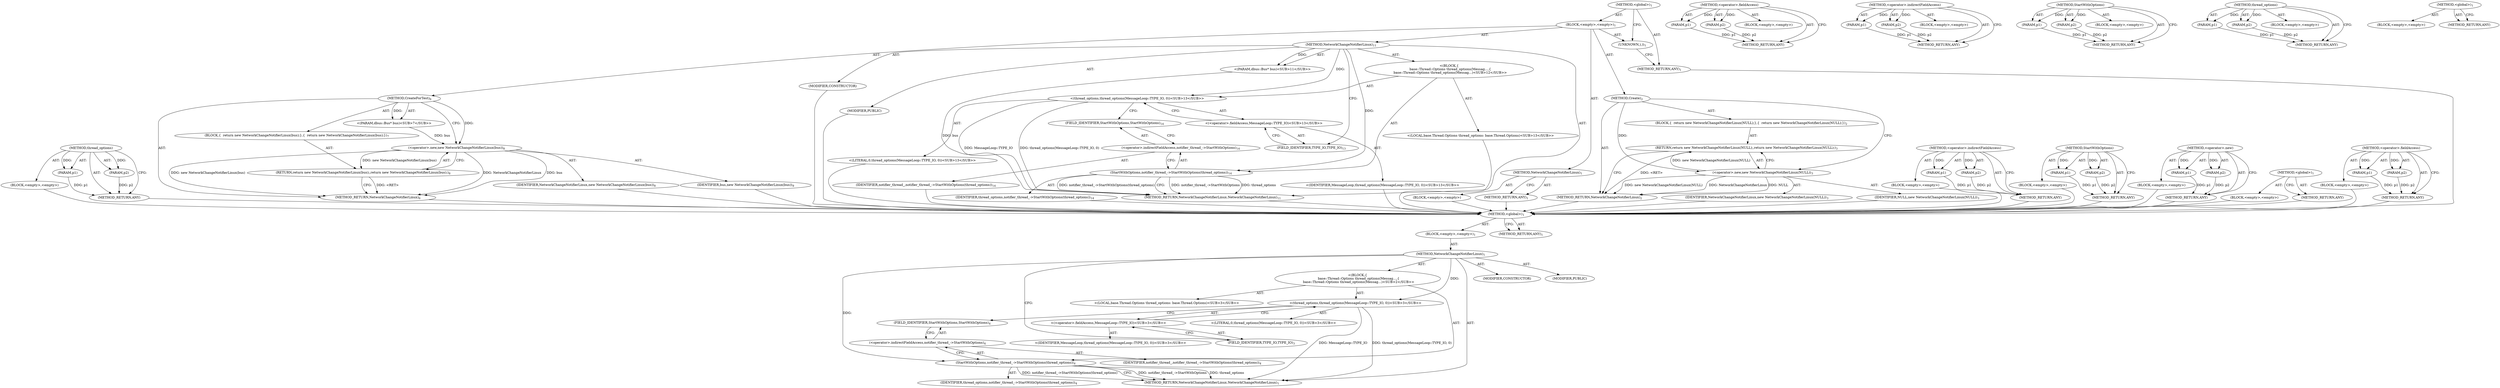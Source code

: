 digraph "&lt;operator&gt;.fieldAccess" {
vulnerable_6 [label=<(METHOD,&lt;global&gt;)<SUB>1</SUB>>];
vulnerable_7 [label=<(BLOCK,&lt;empty&gt;,&lt;empty&gt;)<SUB>1</SUB>>];
vulnerable_8 [label=<(METHOD,NetworkChangeNotifierLinux)<SUB>1</SUB>>];
vulnerable_9 [label="<(BLOCK,{
  base::Thread::Options thread_options(Messag...,{
  base::Thread::Options thread_options(Messag...)<SUB>2</SUB>>"];
vulnerable_10 [label="<(LOCAL,base.Thread.Options thread_options: base.Thread.Options)<SUB>3</SUB>>"];
vulnerable_11 [label="<(thread_options,thread_options(MessageLoop::TYPE_IO, 0))<SUB>3</SUB>>"];
vulnerable_12 [label="<(&lt;operator&gt;.fieldAccess,MessageLoop::TYPE_IO)<SUB>3</SUB>>"];
vulnerable_13 [label="<(IDENTIFIER,MessageLoop,thread_options(MessageLoop::TYPE_IO, 0))<SUB>3</SUB>>"];
vulnerable_14 [label=<(FIELD_IDENTIFIER,TYPE_IO,TYPE_IO)<SUB>3</SUB>>];
vulnerable_15 [label="<(LITERAL,0,thread_options(MessageLoop::TYPE_IO, 0))<SUB>3</SUB>>"];
vulnerable_16 [label=<(StartWithOptions,notifier_thread_-&gt;StartWithOptions(thread_options))<SUB>4</SUB>>];
vulnerable_17 [label=<(&lt;operator&gt;.indirectFieldAccess,notifier_thread_-&gt;StartWithOptions)<SUB>4</SUB>>];
vulnerable_18 [label=<(IDENTIFIER,notifier_thread_,notifier_thread_-&gt;StartWithOptions(thread_options))<SUB>4</SUB>>];
vulnerable_19 [label=<(FIELD_IDENTIFIER,StartWithOptions,StartWithOptions)<SUB>4</SUB>>];
vulnerable_20 [label=<(IDENTIFIER,thread_options,notifier_thread_-&gt;StartWithOptions(thread_options))<SUB>4</SUB>>];
vulnerable_21 [label=<(MODIFIER,CONSTRUCTOR)>];
vulnerable_22 [label=<(MODIFIER,PUBLIC)>];
vulnerable_23 [label=<(METHOD_RETURN,NetworkChangeNotifierLinux.NetworkChangeNotifierLinux)<SUB>1</SUB>>];
vulnerable_25 [label=<(METHOD_RETURN,ANY)<SUB>1</SUB>>];
vulnerable_49 [label=<(METHOD,&lt;operator&gt;.fieldAccess)>];
vulnerable_50 [label=<(PARAM,p1)>];
vulnerable_51 [label=<(PARAM,p2)>];
vulnerable_52 [label=<(BLOCK,&lt;empty&gt;,&lt;empty&gt;)>];
vulnerable_53 [label=<(METHOD_RETURN,ANY)>];
vulnerable_59 [label=<(METHOD,&lt;operator&gt;.indirectFieldAccess)>];
vulnerable_60 [label=<(PARAM,p1)>];
vulnerable_61 [label=<(PARAM,p2)>];
vulnerable_62 [label=<(BLOCK,&lt;empty&gt;,&lt;empty&gt;)>];
vulnerable_63 [label=<(METHOD_RETURN,ANY)>];
vulnerable_54 [label=<(METHOD,StartWithOptions)>];
vulnerable_55 [label=<(PARAM,p1)>];
vulnerable_56 [label=<(PARAM,p2)>];
vulnerable_57 [label=<(BLOCK,&lt;empty&gt;,&lt;empty&gt;)>];
vulnerable_58 [label=<(METHOD_RETURN,ANY)>];
vulnerable_44 [label=<(METHOD,thread_options)>];
vulnerable_45 [label=<(PARAM,p1)>];
vulnerable_46 [label=<(PARAM,p2)>];
vulnerable_47 [label=<(BLOCK,&lt;empty&gt;,&lt;empty&gt;)>];
vulnerable_48 [label=<(METHOD_RETURN,ANY)>];
vulnerable_38 [label=<(METHOD,&lt;global&gt;)<SUB>1</SUB>>];
vulnerable_39 [label=<(BLOCK,&lt;empty&gt;,&lt;empty&gt;)>];
vulnerable_40 [label=<(METHOD_RETURN,ANY)>];
fixed_76 [label=<(METHOD,thread_options)>];
fixed_77 [label=<(PARAM,p1)>];
fixed_78 [label=<(PARAM,p2)>];
fixed_79 [label=<(BLOCK,&lt;empty&gt;,&lt;empty&gt;)>];
fixed_80 [label=<(METHOD_RETURN,ANY)>];
fixed_6 [label=<(METHOD,&lt;global&gt;)<SUB>1</SUB>>];
fixed_7 [label=<(BLOCK,&lt;empty&gt;,&lt;empty&gt;)<SUB>1</SUB>>];
fixed_8 [label=<(METHOD,NetworkChangeNotifierLinux)<SUB>1</SUB>>];
fixed_9 [label=<(BLOCK,&lt;empty&gt;,&lt;empty&gt;)>];
fixed_10 [label=<(METHOD_RETURN,ANY)<SUB>1</SUB>>];
fixed_12 [label=<(UNKNOWN,),))<SUB>1</SUB>>];
fixed_13 [label=<(METHOD,Create)<SUB>2</SUB>>];
fixed_14 [label=<(BLOCK,{
  return new NetworkChangeNotifierLinux(NULL);
},{
  return new NetworkChangeNotifierLinux(NULL);
})<SUB>2</SUB>>];
fixed_15 [label=<(RETURN,return new NetworkChangeNotifierLinux(NULL);,return new NetworkChangeNotifierLinux(NULL);)<SUB>3</SUB>>];
fixed_16 [label=<(&lt;operator&gt;.new,new NetworkChangeNotifierLinux(NULL))<SUB>3</SUB>>];
fixed_17 [label=<(IDENTIFIER,NetworkChangeNotifierLinux,new NetworkChangeNotifierLinux(NULL))<SUB>3</SUB>>];
fixed_18 [label=<(IDENTIFIER,NULL,new NetworkChangeNotifierLinux(NULL))<SUB>3</SUB>>];
fixed_19 [label=<(METHOD_RETURN,NetworkChangeNotifierLinux)<SUB>2</SUB>>];
fixed_21 [label=<(METHOD,CreateForTest)<SUB>6</SUB>>];
fixed_22 [label="<(PARAM,dbus::Bus* bus)<SUB>7</SUB>>"];
fixed_23 [label=<(BLOCK,{
  return new NetworkChangeNotifierLinux(bus);
},{
  return new NetworkChangeNotifierLinux(bus);
})<SUB>7</SUB>>];
fixed_24 [label=<(RETURN,return new NetworkChangeNotifierLinux(bus);,return new NetworkChangeNotifierLinux(bus);)<SUB>8</SUB>>];
fixed_25 [label=<(&lt;operator&gt;.new,new NetworkChangeNotifierLinux(bus))<SUB>8</SUB>>];
fixed_26 [label=<(IDENTIFIER,NetworkChangeNotifierLinux,new NetworkChangeNotifierLinux(bus))<SUB>8</SUB>>];
fixed_27 [label=<(IDENTIFIER,bus,new NetworkChangeNotifierLinux(bus))<SUB>8</SUB>>];
fixed_28 [label=<(METHOD_RETURN,NetworkChangeNotifierLinux)<SUB>6</SUB>>];
fixed_30 [label=<(METHOD,NetworkChangeNotifierLinux)<SUB>11</SUB>>];
fixed_31 [label="<(PARAM,dbus::Bus* bus)<SUB>11</SUB>>"];
fixed_32 [label="<(BLOCK,{
  base::Thread::Options thread_options(Messag...,{
  base::Thread::Options thread_options(Messag...)<SUB>12</SUB>>"];
fixed_33 [label="<(LOCAL,base.Thread.Options thread_options: base.Thread.Options)<SUB>13</SUB>>"];
fixed_34 [label="<(thread_options,thread_options(MessageLoop::TYPE_IO, 0))<SUB>13</SUB>>"];
fixed_35 [label="<(&lt;operator&gt;.fieldAccess,MessageLoop::TYPE_IO)<SUB>13</SUB>>"];
fixed_36 [label="<(IDENTIFIER,MessageLoop,thread_options(MessageLoop::TYPE_IO, 0))<SUB>13</SUB>>"];
fixed_37 [label=<(FIELD_IDENTIFIER,TYPE_IO,TYPE_IO)<SUB>13</SUB>>];
fixed_38 [label="<(LITERAL,0,thread_options(MessageLoop::TYPE_IO, 0))<SUB>13</SUB>>"];
fixed_39 [label=<(StartWithOptions,notifier_thread_-&gt;StartWithOptions(thread_options))<SUB>14</SUB>>];
fixed_40 [label=<(&lt;operator&gt;.indirectFieldAccess,notifier_thread_-&gt;StartWithOptions)<SUB>14</SUB>>];
fixed_41 [label=<(IDENTIFIER,notifier_thread_,notifier_thread_-&gt;StartWithOptions(thread_options))<SUB>14</SUB>>];
fixed_42 [label=<(FIELD_IDENTIFIER,StartWithOptions,StartWithOptions)<SUB>14</SUB>>];
fixed_43 [label=<(IDENTIFIER,thread_options,notifier_thread_-&gt;StartWithOptions(thread_options))<SUB>14</SUB>>];
fixed_44 [label=<(MODIFIER,CONSTRUCTOR)>];
fixed_45 [label=<(MODIFIER,PUBLIC)>];
fixed_46 [label=<(METHOD_RETURN,NetworkChangeNotifierLinux.NetworkChangeNotifierLinux)<SUB>11</SUB>>];
fixed_48 [label=<(METHOD_RETURN,ANY)<SUB>1</SUB>>];
fixed_91 [label=<(METHOD,&lt;operator&gt;.indirectFieldAccess)>];
fixed_92 [label=<(PARAM,p1)>];
fixed_93 [label=<(PARAM,p2)>];
fixed_94 [label=<(BLOCK,&lt;empty&gt;,&lt;empty&gt;)>];
fixed_95 [label=<(METHOD_RETURN,ANY)>];
fixed_86 [label=<(METHOD,StartWithOptions)>];
fixed_87 [label=<(PARAM,p1)>];
fixed_88 [label=<(PARAM,p2)>];
fixed_89 [label=<(BLOCK,&lt;empty&gt;,&lt;empty&gt;)>];
fixed_90 [label=<(METHOD_RETURN,ANY)>];
fixed_71 [label=<(METHOD,&lt;operator&gt;.new)>];
fixed_72 [label=<(PARAM,p1)>];
fixed_73 [label=<(PARAM,p2)>];
fixed_74 [label=<(BLOCK,&lt;empty&gt;,&lt;empty&gt;)>];
fixed_75 [label=<(METHOD_RETURN,ANY)>];
fixed_65 [label=<(METHOD,&lt;global&gt;)<SUB>1</SUB>>];
fixed_66 [label=<(BLOCK,&lt;empty&gt;,&lt;empty&gt;)>];
fixed_67 [label=<(METHOD_RETURN,ANY)>];
fixed_81 [label=<(METHOD,&lt;operator&gt;.fieldAccess)>];
fixed_82 [label=<(PARAM,p1)>];
fixed_83 [label=<(PARAM,p2)>];
fixed_84 [label=<(BLOCK,&lt;empty&gt;,&lt;empty&gt;)>];
fixed_85 [label=<(METHOD_RETURN,ANY)>];
vulnerable_6 -> vulnerable_7  [key=0, label="AST: "];
vulnerable_6 -> vulnerable_25  [key=0, label="AST: "];
vulnerable_6 -> vulnerable_25  [key=1, label="CFG: "];
vulnerable_7 -> vulnerable_8  [key=0, label="AST: "];
vulnerable_8 -> vulnerable_9  [key=0, label="AST: "];
vulnerable_8 -> vulnerable_21  [key=0, label="AST: "];
vulnerable_8 -> vulnerable_22  [key=0, label="AST: "];
vulnerable_8 -> vulnerable_23  [key=0, label="AST: "];
vulnerable_8 -> vulnerable_14  [key=0, label="CFG: "];
vulnerable_8 -> vulnerable_11  [key=0, label="DDG: "];
vulnerable_8 -> vulnerable_16  [key=0, label="DDG: "];
vulnerable_9 -> vulnerable_10  [key=0, label="AST: "];
vulnerable_9 -> vulnerable_11  [key=0, label="AST: "];
vulnerable_9 -> vulnerable_16  [key=0, label="AST: "];
vulnerable_11 -> vulnerable_12  [key=0, label="AST: "];
vulnerable_11 -> vulnerable_15  [key=0, label="AST: "];
vulnerable_11 -> vulnerable_19  [key=0, label="CFG: "];
vulnerable_11 -> vulnerable_23  [key=0, label="DDG: MessageLoop::TYPE_IO"];
vulnerable_11 -> vulnerable_23  [key=1, label="DDG: thread_options(MessageLoop::TYPE_IO, 0)"];
vulnerable_12 -> vulnerable_13  [key=0, label="AST: "];
vulnerable_12 -> vulnerable_14  [key=0, label="AST: "];
vulnerable_12 -> vulnerable_11  [key=0, label="CFG: "];
vulnerable_14 -> vulnerable_12  [key=0, label="CFG: "];
vulnerable_16 -> vulnerable_17  [key=0, label="AST: "];
vulnerable_16 -> vulnerable_20  [key=0, label="AST: "];
vulnerable_16 -> vulnerable_23  [key=0, label="CFG: "];
vulnerable_16 -> vulnerable_23  [key=1, label="DDG: notifier_thread_-&gt;StartWithOptions"];
vulnerable_16 -> vulnerable_23  [key=2, label="DDG: thread_options"];
vulnerable_16 -> vulnerable_23  [key=3, label="DDG: notifier_thread_-&gt;StartWithOptions(thread_options)"];
vulnerable_17 -> vulnerable_18  [key=0, label="AST: "];
vulnerable_17 -> vulnerable_19  [key=0, label="AST: "];
vulnerable_17 -> vulnerable_16  [key=0, label="CFG: "];
vulnerable_19 -> vulnerable_17  [key=0, label="CFG: "];
vulnerable_49 -> vulnerable_50  [key=0, label="AST: "];
vulnerable_49 -> vulnerable_50  [key=1, label="DDG: "];
vulnerable_49 -> vulnerable_52  [key=0, label="AST: "];
vulnerable_49 -> vulnerable_51  [key=0, label="AST: "];
vulnerable_49 -> vulnerable_51  [key=1, label="DDG: "];
vulnerable_49 -> vulnerable_53  [key=0, label="AST: "];
vulnerable_49 -> vulnerable_53  [key=1, label="CFG: "];
vulnerable_50 -> vulnerable_53  [key=0, label="DDG: p1"];
vulnerable_51 -> vulnerable_53  [key=0, label="DDG: p2"];
vulnerable_59 -> vulnerable_60  [key=0, label="AST: "];
vulnerable_59 -> vulnerable_60  [key=1, label="DDG: "];
vulnerable_59 -> vulnerable_62  [key=0, label="AST: "];
vulnerable_59 -> vulnerable_61  [key=0, label="AST: "];
vulnerable_59 -> vulnerable_61  [key=1, label="DDG: "];
vulnerable_59 -> vulnerable_63  [key=0, label="AST: "];
vulnerable_59 -> vulnerable_63  [key=1, label="CFG: "];
vulnerable_60 -> vulnerable_63  [key=0, label="DDG: p1"];
vulnerable_61 -> vulnerable_63  [key=0, label="DDG: p2"];
vulnerable_54 -> vulnerable_55  [key=0, label="AST: "];
vulnerable_54 -> vulnerable_55  [key=1, label="DDG: "];
vulnerable_54 -> vulnerable_57  [key=0, label="AST: "];
vulnerable_54 -> vulnerable_56  [key=0, label="AST: "];
vulnerable_54 -> vulnerable_56  [key=1, label="DDG: "];
vulnerable_54 -> vulnerable_58  [key=0, label="AST: "];
vulnerable_54 -> vulnerable_58  [key=1, label="CFG: "];
vulnerable_55 -> vulnerable_58  [key=0, label="DDG: p1"];
vulnerable_56 -> vulnerable_58  [key=0, label="DDG: p2"];
vulnerable_44 -> vulnerable_45  [key=0, label="AST: "];
vulnerable_44 -> vulnerable_45  [key=1, label="DDG: "];
vulnerable_44 -> vulnerable_47  [key=0, label="AST: "];
vulnerable_44 -> vulnerable_46  [key=0, label="AST: "];
vulnerable_44 -> vulnerable_46  [key=1, label="DDG: "];
vulnerable_44 -> vulnerable_48  [key=0, label="AST: "];
vulnerable_44 -> vulnerable_48  [key=1, label="CFG: "];
vulnerable_45 -> vulnerable_48  [key=0, label="DDG: p1"];
vulnerable_46 -> vulnerable_48  [key=0, label="DDG: p2"];
vulnerable_38 -> vulnerable_39  [key=0, label="AST: "];
vulnerable_38 -> vulnerable_40  [key=0, label="AST: "];
vulnerable_38 -> vulnerable_40  [key=1, label="CFG: "];
fixed_76 -> fixed_77  [key=0, label="AST: "];
fixed_76 -> fixed_77  [key=1, label="DDG: "];
fixed_76 -> fixed_79  [key=0, label="AST: "];
fixed_76 -> fixed_78  [key=0, label="AST: "];
fixed_76 -> fixed_78  [key=1, label="DDG: "];
fixed_76 -> fixed_80  [key=0, label="AST: "];
fixed_76 -> fixed_80  [key=1, label="CFG: "];
fixed_77 -> fixed_80  [key=0, label="DDG: p1"];
fixed_78 -> fixed_80  [key=0, label="DDG: p2"];
fixed_79 -> vulnerable_6  [key=0];
fixed_80 -> vulnerable_6  [key=0];
fixed_6 -> fixed_7  [key=0, label="AST: "];
fixed_6 -> fixed_48  [key=0, label="AST: "];
fixed_6 -> fixed_12  [key=0, label="CFG: "];
fixed_7 -> fixed_8  [key=0, label="AST: "];
fixed_7 -> fixed_12  [key=0, label="AST: "];
fixed_7 -> fixed_13  [key=0, label="AST: "];
fixed_7 -> fixed_21  [key=0, label="AST: "];
fixed_7 -> fixed_30  [key=0, label="AST: "];
fixed_8 -> fixed_9  [key=0, label="AST: "];
fixed_8 -> fixed_10  [key=0, label="AST: "];
fixed_8 -> fixed_10  [key=1, label="CFG: "];
fixed_9 -> vulnerable_6  [key=0];
fixed_10 -> vulnerable_6  [key=0];
fixed_12 -> fixed_48  [key=0, label="CFG: "];
fixed_13 -> fixed_14  [key=0, label="AST: "];
fixed_13 -> fixed_19  [key=0, label="AST: "];
fixed_13 -> fixed_16  [key=0, label="CFG: "];
fixed_13 -> fixed_16  [key=1, label="DDG: "];
fixed_14 -> fixed_15  [key=0, label="AST: "];
fixed_15 -> fixed_16  [key=0, label="AST: "];
fixed_15 -> fixed_19  [key=0, label="CFG: "];
fixed_15 -> fixed_19  [key=1, label="DDG: &lt;RET&gt;"];
fixed_16 -> fixed_17  [key=0, label="AST: "];
fixed_16 -> fixed_18  [key=0, label="AST: "];
fixed_16 -> fixed_15  [key=0, label="CFG: "];
fixed_16 -> fixed_15  [key=1, label="DDG: new NetworkChangeNotifierLinux(NULL)"];
fixed_16 -> fixed_19  [key=0, label="DDG: NetworkChangeNotifierLinux"];
fixed_16 -> fixed_19  [key=1, label="DDG: NULL"];
fixed_16 -> fixed_19  [key=2, label="DDG: new NetworkChangeNotifierLinux(NULL)"];
fixed_17 -> vulnerable_6  [key=0];
fixed_18 -> vulnerable_6  [key=0];
fixed_19 -> vulnerable_6  [key=0];
fixed_21 -> fixed_22  [key=0, label="AST: "];
fixed_21 -> fixed_22  [key=1, label="DDG: "];
fixed_21 -> fixed_23  [key=0, label="AST: "];
fixed_21 -> fixed_28  [key=0, label="AST: "];
fixed_21 -> fixed_25  [key=0, label="CFG: "];
fixed_21 -> fixed_25  [key=1, label="DDG: "];
fixed_22 -> fixed_25  [key=0, label="DDG: bus"];
fixed_23 -> fixed_24  [key=0, label="AST: "];
fixed_24 -> fixed_25  [key=0, label="AST: "];
fixed_24 -> fixed_28  [key=0, label="CFG: "];
fixed_24 -> fixed_28  [key=1, label="DDG: &lt;RET&gt;"];
fixed_25 -> fixed_26  [key=0, label="AST: "];
fixed_25 -> fixed_27  [key=0, label="AST: "];
fixed_25 -> fixed_24  [key=0, label="CFG: "];
fixed_25 -> fixed_24  [key=1, label="DDG: new NetworkChangeNotifierLinux(bus)"];
fixed_25 -> fixed_28  [key=0, label="DDG: NetworkChangeNotifierLinux"];
fixed_25 -> fixed_28  [key=1, label="DDG: bus"];
fixed_25 -> fixed_28  [key=2, label="DDG: new NetworkChangeNotifierLinux(bus)"];
fixed_26 -> vulnerable_6  [key=0];
fixed_27 -> vulnerable_6  [key=0];
fixed_28 -> vulnerable_6  [key=0];
fixed_30 -> fixed_31  [key=0, label="AST: "];
fixed_30 -> fixed_31  [key=1, label="DDG: "];
fixed_30 -> fixed_32  [key=0, label="AST: "];
fixed_30 -> fixed_44  [key=0, label="AST: "];
fixed_30 -> fixed_45  [key=0, label="AST: "];
fixed_30 -> fixed_46  [key=0, label="AST: "];
fixed_30 -> fixed_37  [key=0, label="CFG: "];
fixed_30 -> fixed_34  [key=0, label="DDG: "];
fixed_30 -> fixed_39  [key=0, label="DDG: "];
fixed_31 -> fixed_46  [key=0, label="DDG: bus"];
fixed_32 -> fixed_33  [key=0, label="AST: "];
fixed_32 -> fixed_34  [key=0, label="AST: "];
fixed_32 -> fixed_39  [key=0, label="AST: "];
fixed_33 -> vulnerable_6  [key=0];
fixed_34 -> fixed_35  [key=0, label="AST: "];
fixed_34 -> fixed_38  [key=0, label="AST: "];
fixed_34 -> fixed_42  [key=0, label="CFG: "];
fixed_34 -> fixed_46  [key=0, label="DDG: MessageLoop::TYPE_IO"];
fixed_34 -> fixed_46  [key=1, label="DDG: thread_options(MessageLoop::TYPE_IO, 0)"];
fixed_35 -> fixed_36  [key=0, label="AST: "];
fixed_35 -> fixed_37  [key=0, label="AST: "];
fixed_35 -> fixed_34  [key=0, label="CFG: "];
fixed_36 -> vulnerable_6  [key=0];
fixed_37 -> fixed_35  [key=0, label="CFG: "];
fixed_38 -> vulnerable_6  [key=0];
fixed_39 -> fixed_40  [key=0, label="AST: "];
fixed_39 -> fixed_43  [key=0, label="AST: "];
fixed_39 -> fixed_46  [key=0, label="CFG: "];
fixed_39 -> fixed_46  [key=1, label="DDG: notifier_thread_-&gt;StartWithOptions"];
fixed_39 -> fixed_46  [key=2, label="DDG: thread_options"];
fixed_39 -> fixed_46  [key=3, label="DDG: notifier_thread_-&gt;StartWithOptions(thread_options)"];
fixed_40 -> fixed_41  [key=0, label="AST: "];
fixed_40 -> fixed_42  [key=0, label="AST: "];
fixed_40 -> fixed_39  [key=0, label="CFG: "];
fixed_41 -> vulnerable_6  [key=0];
fixed_42 -> fixed_40  [key=0, label="CFG: "];
fixed_43 -> vulnerable_6  [key=0];
fixed_44 -> vulnerable_6  [key=0];
fixed_45 -> vulnerable_6  [key=0];
fixed_46 -> vulnerable_6  [key=0];
fixed_48 -> vulnerable_6  [key=0];
fixed_91 -> fixed_92  [key=0, label="AST: "];
fixed_91 -> fixed_92  [key=1, label="DDG: "];
fixed_91 -> fixed_94  [key=0, label="AST: "];
fixed_91 -> fixed_93  [key=0, label="AST: "];
fixed_91 -> fixed_93  [key=1, label="DDG: "];
fixed_91 -> fixed_95  [key=0, label="AST: "];
fixed_91 -> fixed_95  [key=1, label="CFG: "];
fixed_92 -> fixed_95  [key=0, label="DDG: p1"];
fixed_93 -> fixed_95  [key=0, label="DDG: p2"];
fixed_94 -> vulnerable_6  [key=0];
fixed_95 -> vulnerable_6  [key=0];
fixed_86 -> fixed_87  [key=0, label="AST: "];
fixed_86 -> fixed_87  [key=1, label="DDG: "];
fixed_86 -> fixed_89  [key=0, label="AST: "];
fixed_86 -> fixed_88  [key=0, label="AST: "];
fixed_86 -> fixed_88  [key=1, label="DDG: "];
fixed_86 -> fixed_90  [key=0, label="AST: "];
fixed_86 -> fixed_90  [key=1, label="CFG: "];
fixed_87 -> fixed_90  [key=0, label="DDG: p1"];
fixed_88 -> fixed_90  [key=0, label="DDG: p2"];
fixed_89 -> vulnerable_6  [key=0];
fixed_90 -> vulnerable_6  [key=0];
fixed_71 -> fixed_72  [key=0, label="AST: "];
fixed_71 -> fixed_72  [key=1, label="DDG: "];
fixed_71 -> fixed_74  [key=0, label="AST: "];
fixed_71 -> fixed_73  [key=0, label="AST: "];
fixed_71 -> fixed_73  [key=1, label="DDG: "];
fixed_71 -> fixed_75  [key=0, label="AST: "];
fixed_71 -> fixed_75  [key=1, label="CFG: "];
fixed_72 -> fixed_75  [key=0, label="DDG: p1"];
fixed_73 -> fixed_75  [key=0, label="DDG: p2"];
fixed_74 -> vulnerable_6  [key=0];
fixed_75 -> vulnerable_6  [key=0];
fixed_65 -> fixed_66  [key=0, label="AST: "];
fixed_65 -> fixed_67  [key=0, label="AST: "];
fixed_65 -> fixed_67  [key=1, label="CFG: "];
fixed_66 -> vulnerable_6  [key=0];
fixed_67 -> vulnerable_6  [key=0];
fixed_81 -> fixed_82  [key=0, label="AST: "];
fixed_81 -> fixed_82  [key=1, label="DDG: "];
fixed_81 -> fixed_84  [key=0, label="AST: "];
fixed_81 -> fixed_83  [key=0, label="AST: "];
fixed_81 -> fixed_83  [key=1, label="DDG: "];
fixed_81 -> fixed_85  [key=0, label="AST: "];
fixed_81 -> fixed_85  [key=1, label="CFG: "];
fixed_82 -> fixed_85  [key=0, label="DDG: p1"];
fixed_83 -> fixed_85  [key=0, label="DDG: p2"];
fixed_84 -> vulnerable_6  [key=0];
fixed_85 -> vulnerable_6  [key=0];
}
